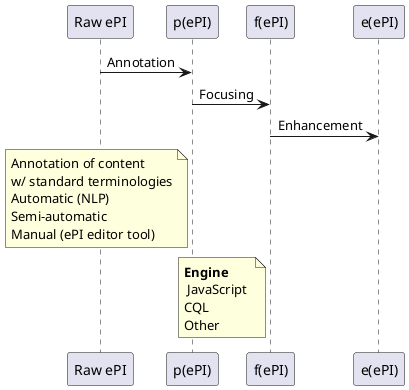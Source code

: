 @startuml 


"Raw ePI"-> "p(ePI)": Annotation


"p(ePI)"->"f(ePI)": Focusing


"f(ePI)"->"e(ePI)": Enhancement

note left of "p(ePI)": Annotation of content \nw/ standard terminologies\nAutomatic (NLP)\nSemi-automatic\nManual (ePI editor tool)


note left of "f(ePI)": **Engine**\n JavaScript \nCQL\nOther

@enduml
